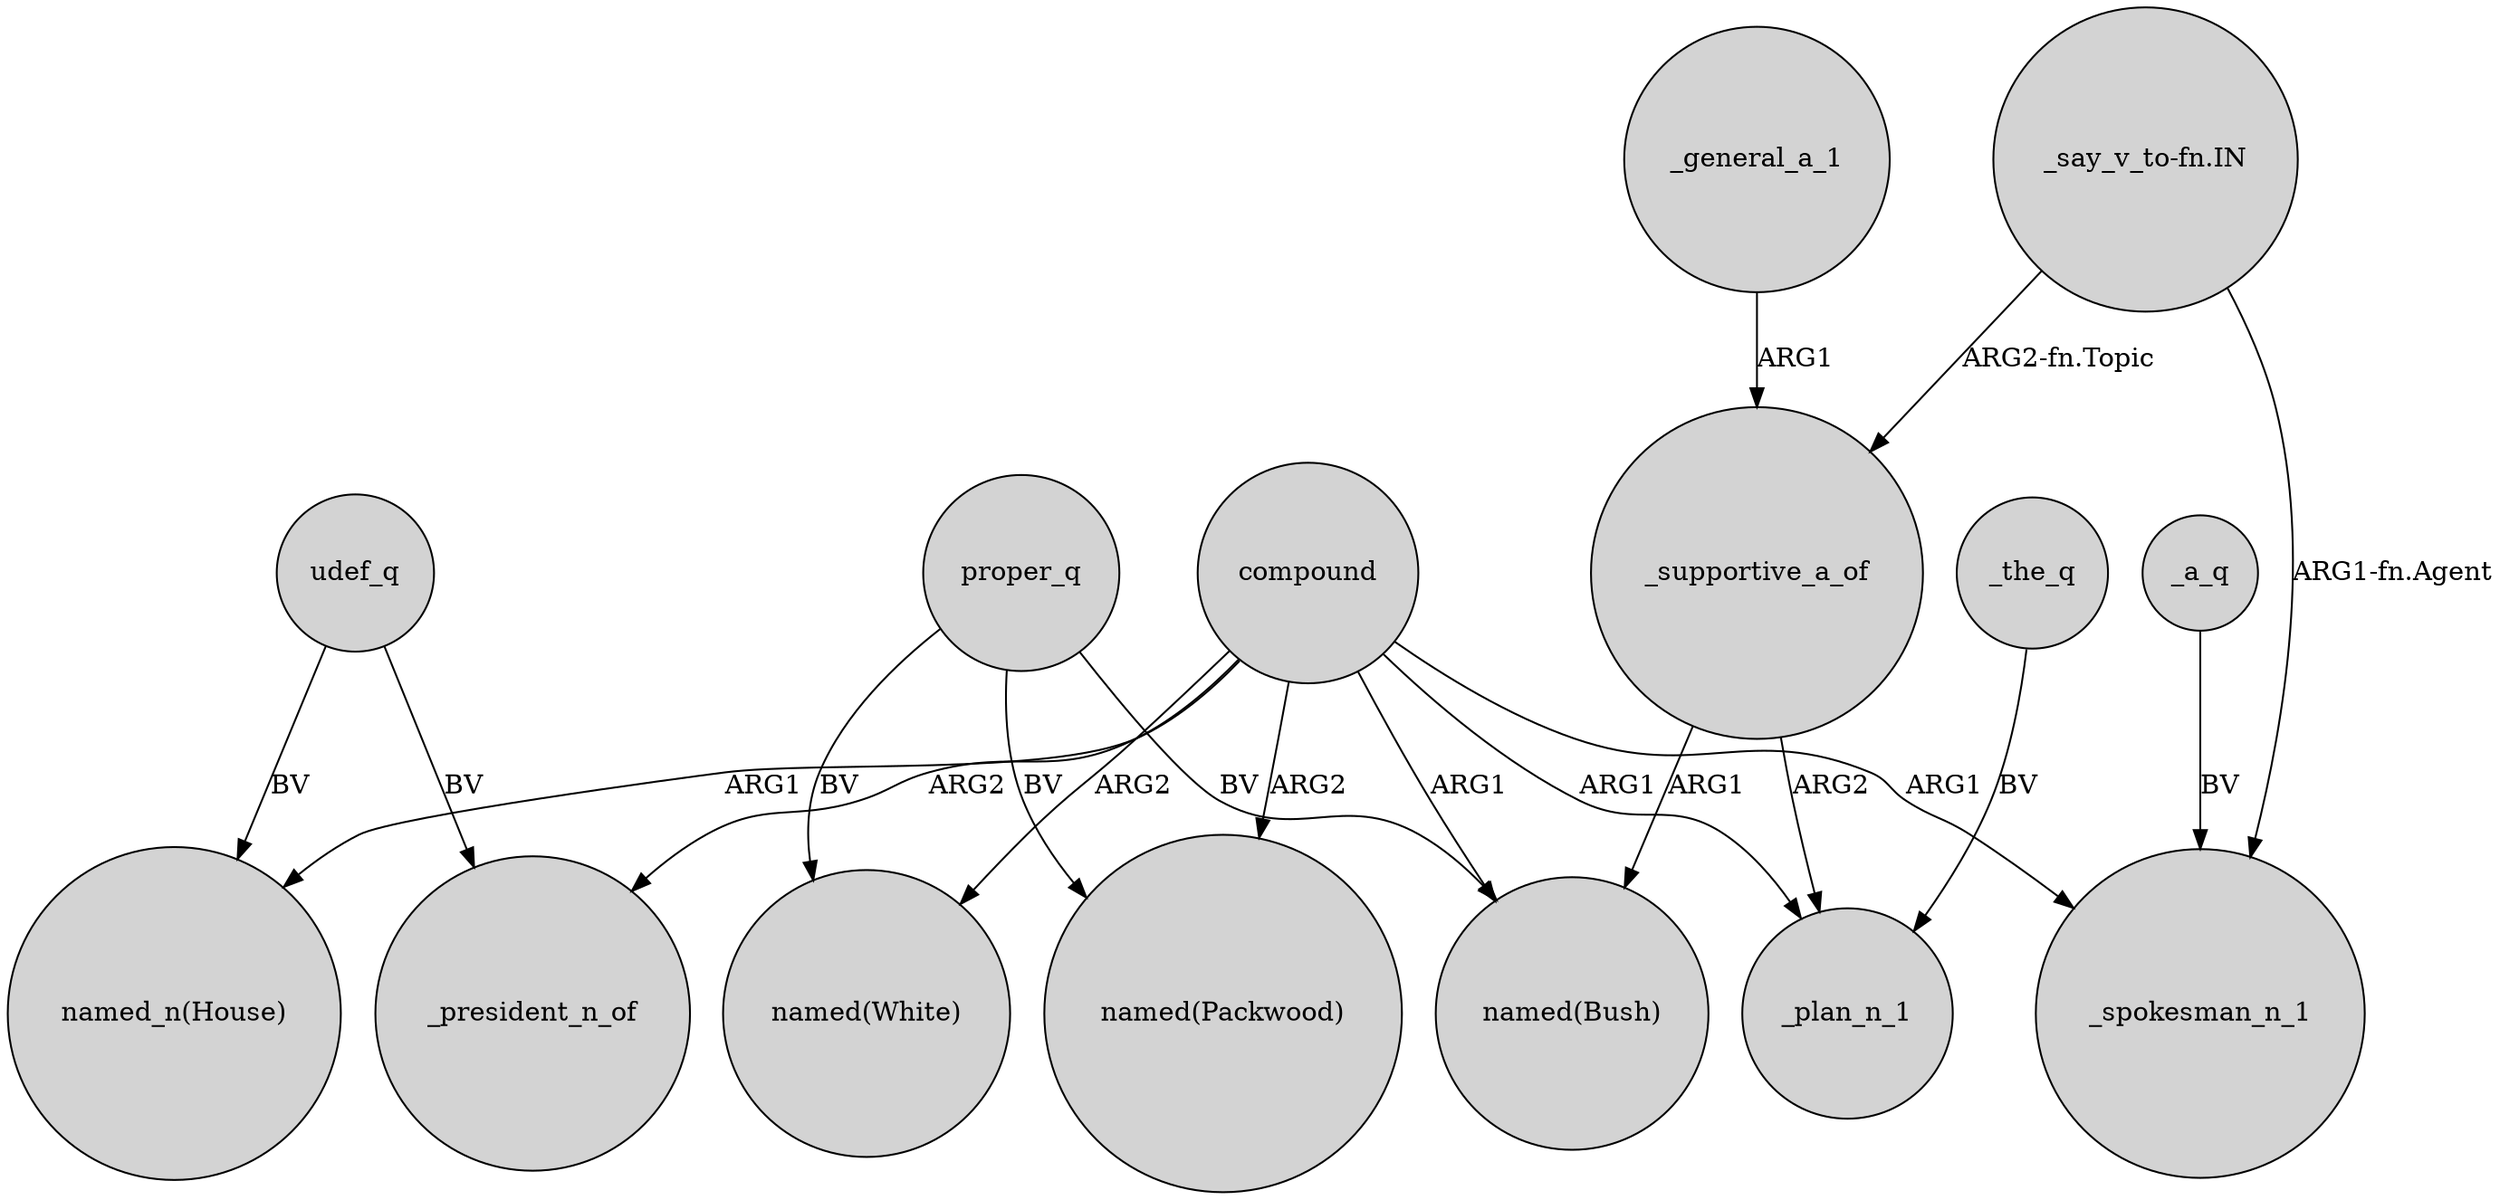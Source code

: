 digraph {
	node [shape=circle style=filled]
	udef_q -> "named_n(House)" [label=BV]
	proper_q -> "named(Packwood)" [label=BV]
	compound -> _president_n_of [label=ARG2]
	_the_q -> _plan_n_1 [label=BV]
	compound -> "named(White)" [label=ARG2]
	compound -> _plan_n_1 [label=ARG1]
	compound -> "named_n(House)" [label=ARG1]
	"_say_v_to-fn.IN" -> _spokesman_n_1 [label="ARG1-fn.Agent"]
	proper_q -> "named(White)" [label=BV]
	compound -> _spokesman_n_1 [label=ARG1]
	udef_q -> _president_n_of [label=BV]
	"_say_v_to-fn.IN" -> _supportive_a_of [label="ARG2-fn.Topic"]
	proper_q -> "named(Bush)" [label=BV]
	compound -> "named(Packwood)" [label=ARG2]
	_supportive_a_of -> _plan_n_1 [label=ARG2]
	_a_q -> _spokesman_n_1 [label=BV]
	_general_a_1 -> _supportive_a_of [label=ARG1]
	_supportive_a_of -> "named(Bush)" [label=ARG1]
	compound -> "named(Bush)" [label=ARG1]
}
